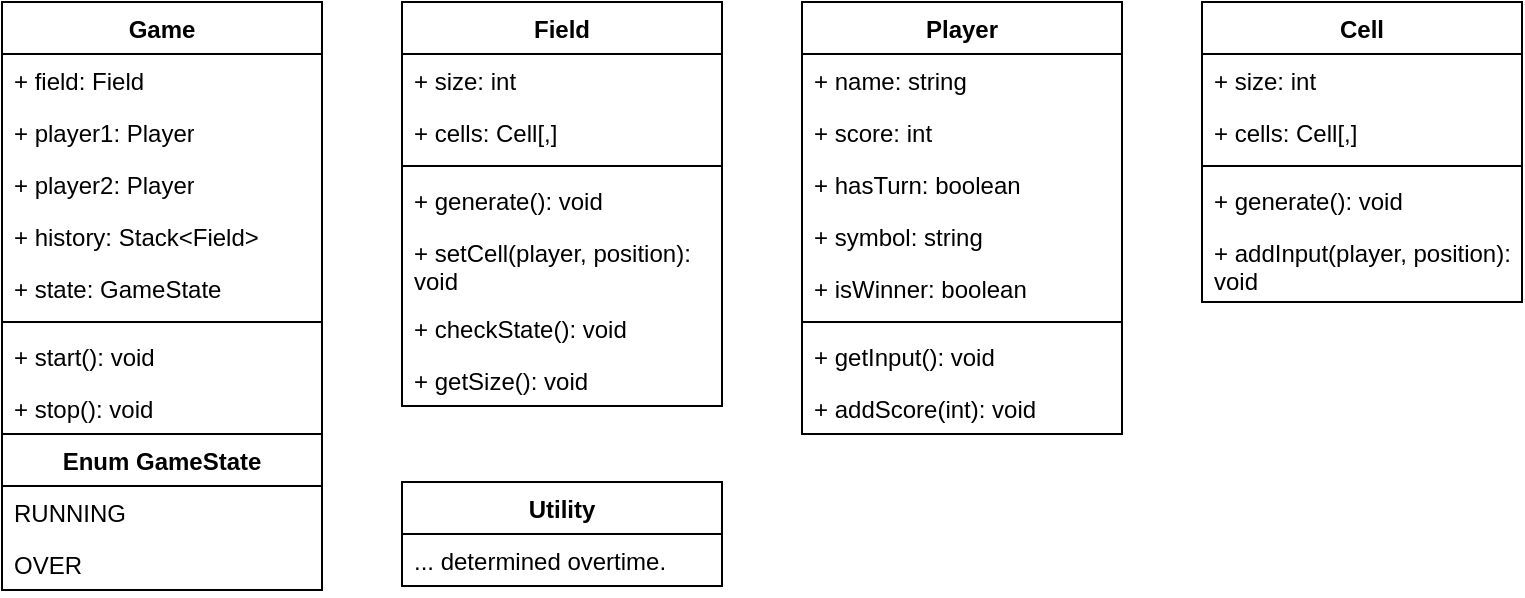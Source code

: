 <mxfile version="21.0.2" type="device"><diagram id="C5RBs43oDa-KdzZeNtuy" name="Page-1"><mxGraphModel dx="1050" dy="541" grid="1" gridSize="10" guides="1" tooltips="1" connect="1" arrows="1" fold="1" page="1" pageScale="1" pageWidth="827" pageHeight="1169" math="0" shadow="0"><root><mxCell id="WIyWlLk6GJQsqaUBKTNV-0"/><mxCell id="WIyWlLk6GJQsqaUBKTNV-1" parent="WIyWlLk6GJQsqaUBKTNV-0"/><mxCell id="rbwV-xIGtoF5B0GJ7Cso-0" value="Game" style="swimlane;fontStyle=1;align=center;verticalAlign=top;childLayout=stackLayout;horizontal=1;startSize=26;horizontalStack=0;resizeParent=1;resizeParentMax=0;resizeLast=0;collapsible=1;marginBottom=0;whiteSpace=wrap;html=1;" vertex="1" parent="WIyWlLk6GJQsqaUBKTNV-1"><mxGeometry x="40" y="40" width="160" height="216" as="geometry"/></mxCell><mxCell id="rbwV-xIGtoF5B0GJ7Cso-1" value="+ field: Field" style="text;strokeColor=none;fillColor=none;align=left;verticalAlign=top;spacingLeft=4;spacingRight=4;overflow=hidden;rotatable=0;points=[[0,0.5],[1,0.5]];portConstraint=eastwest;whiteSpace=wrap;html=1;" vertex="1" parent="rbwV-xIGtoF5B0GJ7Cso-0"><mxGeometry y="26" width="160" height="26" as="geometry"/></mxCell><mxCell id="rbwV-xIGtoF5B0GJ7Cso-5" value="+ player1: Player" style="text;strokeColor=none;fillColor=none;align=left;verticalAlign=top;spacingLeft=4;spacingRight=4;overflow=hidden;rotatable=0;points=[[0,0.5],[1,0.5]];portConstraint=eastwest;whiteSpace=wrap;html=1;" vertex="1" parent="rbwV-xIGtoF5B0GJ7Cso-0"><mxGeometry y="52" width="160" height="26" as="geometry"/></mxCell><mxCell id="rbwV-xIGtoF5B0GJ7Cso-6" value="+ player2: Player" style="text;strokeColor=none;fillColor=none;align=left;verticalAlign=top;spacingLeft=4;spacingRight=4;overflow=hidden;rotatable=0;points=[[0,0.5],[1,0.5]];portConstraint=eastwest;whiteSpace=wrap;html=1;" vertex="1" parent="rbwV-xIGtoF5B0GJ7Cso-0"><mxGeometry y="78" width="160" height="26" as="geometry"/></mxCell><mxCell id="rbwV-xIGtoF5B0GJ7Cso-14" value="+ history: Stack&amp;lt;Field&amp;gt;" style="text;strokeColor=none;fillColor=none;align=left;verticalAlign=top;spacingLeft=4;spacingRight=4;overflow=hidden;rotatable=0;points=[[0,0.5],[1,0.5]];portConstraint=eastwest;whiteSpace=wrap;html=1;" vertex="1" parent="rbwV-xIGtoF5B0GJ7Cso-0"><mxGeometry y="104" width="160" height="26" as="geometry"/></mxCell><mxCell id="rbwV-xIGtoF5B0GJ7Cso-37" value="+ state: GameState" style="text;strokeColor=none;fillColor=none;align=left;verticalAlign=top;spacingLeft=4;spacingRight=4;overflow=hidden;rotatable=0;points=[[0,0.5],[1,0.5]];portConstraint=eastwest;whiteSpace=wrap;html=1;" vertex="1" parent="rbwV-xIGtoF5B0GJ7Cso-0"><mxGeometry y="130" width="160" height="26" as="geometry"/></mxCell><mxCell id="rbwV-xIGtoF5B0GJ7Cso-2" value="" style="line;strokeWidth=1;fillColor=none;align=left;verticalAlign=middle;spacingTop=-1;spacingLeft=3;spacingRight=3;rotatable=0;labelPosition=right;points=[];portConstraint=eastwest;strokeColor=inherit;" vertex="1" parent="rbwV-xIGtoF5B0GJ7Cso-0"><mxGeometry y="156" width="160" height="8" as="geometry"/></mxCell><mxCell id="rbwV-xIGtoF5B0GJ7Cso-3" value="+ start(): void" style="text;strokeColor=none;fillColor=none;align=left;verticalAlign=top;spacingLeft=4;spacingRight=4;overflow=hidden;rotatable=0;points=[[0,0.5],[1,0.5]];portConstraint=eastwest;whiteSpace=wrap;html=1;" vertex="1" parent="rbwV-xIGtoF5B0GJ7Cso-0"><mxGeometry y="164" width="160" height="26" as="geometry"/></mxCell><mxCell id="rbwV-xIGtoF5B0GJ7Cso-4" value="+ stop(): void" style="text;strokeColor=none;fillColor=none;align=left;verticalAlign=top;spacingLeft=4;spacingRight=4;overflow=hidden;rotatable=0;points=[[0,0.5],[1,0.5]];portConstraint=eastwest;whiteSpace=wrap;html=1;" vertex="1" parent="rbwV-xIGtoF5B0GJ7Cso-0"><mxGeometry y="190" width="160" height="26" as="geometry"/></mxCell><mxCell id="rbwV-xIGtoF5B0GJ7Cso-7" value="Field" style="swimlane;fontStyle=1;align=center;verticalAlign=top;childLayout=stackLayout;horizontal=1;startSize=26;horizontalStack=0;resizeParent=1;resizeParentMax=0;resizeLast=0;collapsible=1;marginBottom=0;whiteSpace=wrap;html=1;" vertex="1" parent="WIyWlLk6GJQsqaUBKTNV-1"><mxGeometry x="240" y="40" width="160" height="202" as="geometry"/></mxCell><mxCell id="rbwV-xIGtoF5B0GJ7Cso-8" value="+ size: int" style="text;strokeColor=none;fillColor=none;align=left;verticalAlign=top;spacingLeft=4;spacingRight=4;overflow=hidden;rotatable=0;points=[[0,0.5],[1,0.5]];portConstraint=eastwest;whiteSpace=wrap;html=1;" vertex="1" parent="rbwV-xIGtoF5B0GJ7Cso-7"><mxGeometry y="26" width="160" height="26" as="geometry"/></mxCell><mxCell id="rbwV-xIGtoF5B0GJ7Cso-9" value="+ cells: Cell[,]" style="text;strokeColor=none;fillColor=none;align=left;verticalAlign=top;spacingLeft=4;spacingRight=4;overflow=hidden;rotatable=0;points=[[0,0.5],[1,0.5]];portConstraint=eastwest;whiteSpace=wrap;html=1;" vertex="1" parent="rbwV-xIGtoF5B0GJ7Cso-7"><mxGeometry y="52" width="160" height="26" as="geometry"/></mxCell><mxCell id="rbwV-xIGtoF5B0GJ7Cso-11" value="" style="line;strokeWidth=1;fillColor=none;align=left;verticalAlign=middle;spacingTop=-1;spacingLeft=3;spacingRight=3;rotatable=0;labelPosition=right;points=[];portConstraint=eastwest;strokeColor=inherit;" vertex="1" parent="rbwV-xIGtoF5B0GJ7Cso-7"><mxGeometry y="78" width="160" height="8" as="geometry"/></mxCell><mxCell id="rbwV-xIGtoF5B0GJ7Cso-13" value="+ generate(): void" style="text;strokeColor=none;fillColor=none;align=left;verticalAlign=top;spacingLeft=4;spacingRight=4;overflow=hidden;rotatable=0;points=[[0,0.5],[1,0.5]];portConstraint=eastwest;whiteSpace=wrap;html=1;" vertex="1" parent="rbwV-xIGtoF5B0GJ7Cso-7"><mxGeometry y="86" width="160" height="26" as="geometry"/></mxCell><mxCell id="rbwV-xIGtoF5B0GJ7Cso-22" value="+ setCell(player, position): void" style="text;strokeColor=none;fillColor=none;align=left;verticalAlign=top;spacingLeft=4;spacingRight=4;overflow=hidden;rotatable=0;points=[[0,0.5],[1,0.5]];portConstraint=eastwest;whiteSpace=wrap;html=1;" vertex="1" parent="rbwV-xIGtoF5B0GJ7Cso-7"><mxGeometry y="112" width="160" height="38" as="geometry"/></mxCell><mxCell id="rbwV-xIGtoF5B0GJ7Cso-36" value="+ checkState(): void&amp;nbsp;" style="text;strokeColor=none;fillColor=none;align=left;verticalAlign=top;spacingLeft=4;spacingRight=4;overflow=hidden;rotatable=0;points=[[0,0.5],[1,0.5]];portConstraint=eastwest;whiteSpace=wrap;html=1;" vertex="1" parent="rbwV-xIGtoF5B0GJ7Cso-7"><mxGeometry y="150" width="160" height="26" as="geometry"/></mxCell><mxCell id="rbwV-xIGtoF5B0GJ7Cso-44" value="+ getSize(): void" style="text;strokeColor=none;fillColor=none;align=left;verticalAlign=top;spacingLeft=4;spacingRight=4;overflow=hidden;rotatable=0;points=[[0,0.5],[1,0.5]];portConstraint=eastwest;whiteSpace=wrap;html=1;" vertex="1" parent="rbwV-xIGtoF5B0GJ7Cso-7"><mxGeometry y="176" width="160" height="26" as="geometry"/></mxCell><mxCell id="rbwV-xIGtoF5B0GJ7Cso-15" value="Player" style="swimlane;fontStyle=1;align=center;verticalAlign=top;childLayout=stackLayout;horizontal=1;startSize=26;horizontalStack=0;resizeParent=1;resizeParentMax=0;resizeLast=0;collapsible=1;marginBottom=0;whiteSpace=wrap;html=1;" vertex="1" parent="WIyWlLk6GJQsqaUBKTNV-1"><mxGeometry x="440" y="40" width="160" height="216" as="geometry"/></mxCell><mxCell id="rbwV-xIGtoF5B0GJ7Cso-16" value="+ name: string" style="text;strokeColor=none;fillColor=none;align=left;verticalAlign=top;spacingLeft=4;spacingRight=4;overflow=hidden;rotatable=0;points=[[0,0.5],[1,0.5]];portConstraint=eastwest;whiteSpace=wrap;html=1;" vertex="1" parent="rbwV-xIGtoF5B0GJ7Cso-15"><mxGeometry y="26" width="160" height="26" as="geometry"/></mxCell><mxCell id="rbwV-xIGtoF5B0GJ7Cso-17" value="+ score: int" style="text;strokeColor=none;fillColor=none;align=left;verticalAlign=top;spacingLeft=4;spacingRight=4;overflow=hidden;rotatable=0;points=[[0,0.5],[1,0.5]];portConstraint=eastwest;whiteSpace=wrap;html=1;" vertex="1" parent="rbwV-xIGtoF5B0GJ7Cso-15"><mxGeometry y="52" width="160" height="26" as="geometry"/></mxCell><mxCell id="rbwV-xIGtoF5B0GJ7Cso-20" value="+ hasTurn: boolean" style="text;strokeColor=none;fillColor=none;align=left;verticalAlign=top;spacingLeft=4;spacingRight=4;overflow=hidden;rotatable=0;points=[[0,0.5],[1,0.5]];portConstraint=eastwest;whiteSpace=wrap;html=1;" vertex="1" parent="rbwV-xIGtoF5B0GJ7Cso-15"><mxGeometry y="78" width="160" height="26" as="geometry"/></mxCell><mxCell id="rbwV-xIGtoF5B0GJ7Cso-21" value="+ symbol: string" style="text;strokeColor=none;fillColor=none;align=left;verticalAlign=top;spacingLeft=4;spacingRight=4;overflow=hidden;rotatable=0;points=[[0,0.5],[1,0.5]];portConstraint=eastwest;whiteSpace=wrap;html=1;" vertex="1" parent="rbwV-xIGtoF5B0GJ7Cso-15"><mxGeometry y="104" width="160" height="26" as="geometry"/></mxCell><mxCell id="rbwV-xIGtoF5B0GJ7Cso-43" value="+ isWinner: boolean" style="text;strokeColor=none;fillColor=none;align=left;verticalAlign=top;spacingLeft=4;spacingRight=4;overflow=hidden;rotatable=0;points=[[0,0.5],[1,0.5]];portConstraint=eastwest;whiteSpace=wrap;html=1;" vertex="1" parent="rbwV-xIGtoF5B0GJ7Cso-15"><mxGeometry y="130" width="160" height="26" as="geometry"/></mxCell><mxCell id="rbwV-xIGtoF5B0GJ7Cso-18" value="" style="line;strokeWidth=1;fillColor=none;align=left;verticalAlign=middle;spacingTop=-1;spacingLeft=3;spacingRight=3;rotatable=0;labelPosition=right;points=[];portConstraint=eastwest;strokeColor=inherit;" vertex="1" parent="rbwV-xIGtoF5B0GJ7Cso-15"><mxGeometry y="156" width="160" height="8" as="geometry"/></mxCell><mxCell id="rbwV-xIGtoF5B0GJ7Cso-19" value="+ getInput(): void" style="text;strokeColor=none;fillColor=none;align=left;verticalAlign=top;spacingLeft=4;spacingRight=4;overflow=hidden;rotatable=0;points=[[0,0.5],[1,0.5]];portConstraint=eastwest;whiteSpace=wrap;html=1;" vertex="1" parent="rbwV-xIGtoF5B0GJ7Cso-15"><mxGeometry y="164" width="160" height="26" as="geometry"/></mxCell><mxCell id="rbwV-xIGtoF5B0GJ7Cso-45" value="+ addScore(int): void" style="text;strokeColor=none;fillColor=none;align=left;verticalAlign=top;spacingLeft=4;spacingRight=4;overflow=hidden;rotatable=0;points=[[0,0.5],[1,0.5]];portConstraint=eastwest;whiteSpace=wrap;html=1;" vertex="1" parent="rbwV-xIGtoF5B0GJ7Cso-15"><mxGeometry y="190" width="160" height="26" as="geometry"/></mxCell><mxCell id="rbwV-xIGtoF5B0GJ7Cso-28" value="Cell" style="swimlane;fontStyle=1;align=center;verticalAlign=top;childLayout=stackLayout;horizontal=1;startSize=26;horizontalStack=0;resizeParent=1;resizeParentMax=0;resizeLast=0;collapsible=1;marginBottom=0;whiteSpace=wrap;html=1;" vertex="1" parent="WIyWlLk6GJQsqaUBKTNV-1"><mxGeometry x="640" y="40" width="160" height="150" as="geometry"/></mxCell><mxCell id="rbwV-xIGtoF5B0GJ7Cso-29" value="+ size: int" style="text;strokeColor=none;fillColor=none;align=left;verticalAlign=top;spacingLeft=4;spacingRight=4;overflow=hidden;rotatable=0;points=[[0,0.5],[1,0.5]];portConstraint=eastwest;whiteSpace=wrap;html=1;" vertex="1" parent="rbwV-xIGtoF5B0GJ7Cso-28"><mxGeometry y="26" width="160" height="26" as="geometry"/></mxCell><mxCell id="rbwV-xIGtoF5B0GJ7Cso-30" value="+ cells: Cell[,]" style="text;strokeColor=none;fillColor=none;align=left;verticalAlign=top;spacingLeft=4;spacingRight=4;overflow=hidden;rotatable=0;points=[[0,0.5],[1,0.5]];portConstraint=eastwest;whiteSpace=wrap;html=1;" vertex="1" parent="rbwV-xIGtoF5B0GJ7Cso-28"><mxGeometry y="52" width="160" height="26" as="geometry"/></mxCell><mxCell id="rbwV-xIGtoF5B0GJ7Cso-31" value="" style="line;strokeWidth=1;fillColor=none;align=left;verticalAlign=middle;spacingTop=-1;spacingLeft=3;spacingRight=3;rotatable=0;labelPosition=right;points=[];portConstraint=eastwest;strokeColor=inherit;" vertex="1" parent="rbwV-xIGtoF5B0GJ7Cso-28"><mxGeometry y="78" width="160" height="8" as="geometry"/></mxCell><mxCell id="rbwV-xIGtoF5B0GJ7Cso-32" value="+ generate(): void" style="text;strokeColor=none;fillColor=none;align=left;verticalAlign=top;spacingLeft=4;spacingRight=4;overflow=hidden;rotatable=0;points=[[0,0.5],[1,0.5]];portConstraint=eastwest;whiteSpace=wrap;html=1;" vertex="1" parent="rbwV-xIGtoF5B0GJ7Cso-28"><mxGeometry y="86" width="160" height="26" as="geometry"/></mxCell><mxCell id="rbwV-xIGtoF5B0GJ7Cso-33" value="+ addInput(player, position): void" style="text;strokeColor=none;fillColor=none;align=left;verticalAlign=top;spacingLeft=4;spacingRight=4;overflow=hidden;rotatable=0;points=[[0,0.5],[1,0.5]];portConstraint=eastwest;whiteSpace=wrap;html=1;" vertex="1" parent="rbwV-xIGtoF5B0GJ7Cso-28"><mxGeometry y="112" width="160" height="38" as="geometry"/></mxCell><mxCell id="rbwV-xIGtoF5B0GJ7Cso-38" value="Enum GameState" style="swimlane;fontStyle=1;align=center;verticalAlign=top;childLayout=stackLayout;horizontal=1;startSize=26;horizontalStack=0;resizeParent=1;resizeParentMax=0;resizeLast=0;collapsible=1;marginBottom=0;whiteSpace=wrap;html=1;" vertex="1" parent="WIyWlLk6GJQsqaUBKTNV-1"><mxGeometry x="40" y="256" width="160" height="78" as="geometry"/></mxCell><mxCell id="rbwV-xIGtoF5B0GJ7Cso-39" value="RUNNING" style="text;strokeColor=none;fillColor=none;align=left;verticalAlign=top;spacingLeft=4;spacingRight=4;overflow=hidden;rotatable=0;points=[[0,0.5],[1,0.5]];portConstraint=eastwest;whiteSpace=wrap;html=1;" vertex="1" parent="rbwV-xIGtoF5B0GJ7Cso-38"><mxGeometry y="26" width="160" height="26" as="geometry"/></mxCell><mxCell id="rbwV-xIGtoF5B0GJ7Cso-42" value="OVER" style="text;strokeColor=none;fillColor=none;align=left;verticalAlign=top;spacingLeft=4;spacingRight=4;overflow=hidden;rotatable=0;points=[[0,0.5],[1,0.5]];portConstraint=eastwest;whiteSpace=wrap;html=1;" vertex="1" parent="rbwV-xIGtoF5B0GJ7Cso-38"><mxGeometry y="52" width="160" height="26" as="geometry"/></mxCell><mxCell id="rbwV-xIGtoF5B0GJ7Cso-46" value="Utility" style="swimlane;fontStyle=1;align=center;verticalAlign=top;childLayout=stackLayout;horizontal=1;startSize=26;horizontalStack=0;resizeParent=1;resizeParentMax=0;resizeLast=0;collapsible=1;marginBottom=0;whiteSpace=wrap;html=1;" vertex="1" parent="WIyWlLk6GJQsqaUBKTNV-1"><mxGeometry x="240" y="280" width="160" height="52" as="geometry"/></mxCell><mxCell id="rbwV-xIGtoF5B0GJ7Cso-47" value="... determined overtime." style="text;strokeColor=none;fillColor=none;align=left;verticalAlign=top;spacingLeft=4;spacingRight=4;overflow=hidden;rotatable=0;points=[[0,0.5],[1,0.5]];portConstraint=eastwest;whiteSpace=wrap;html=1;" vertex="1" parent="rbwV-xIGtoF5B0GJ7Cso-46"><mxGeometry y="26" width="160" height="26" as="geometry"/></mxCell></root></mxGraphModel></diagram></mxfile>